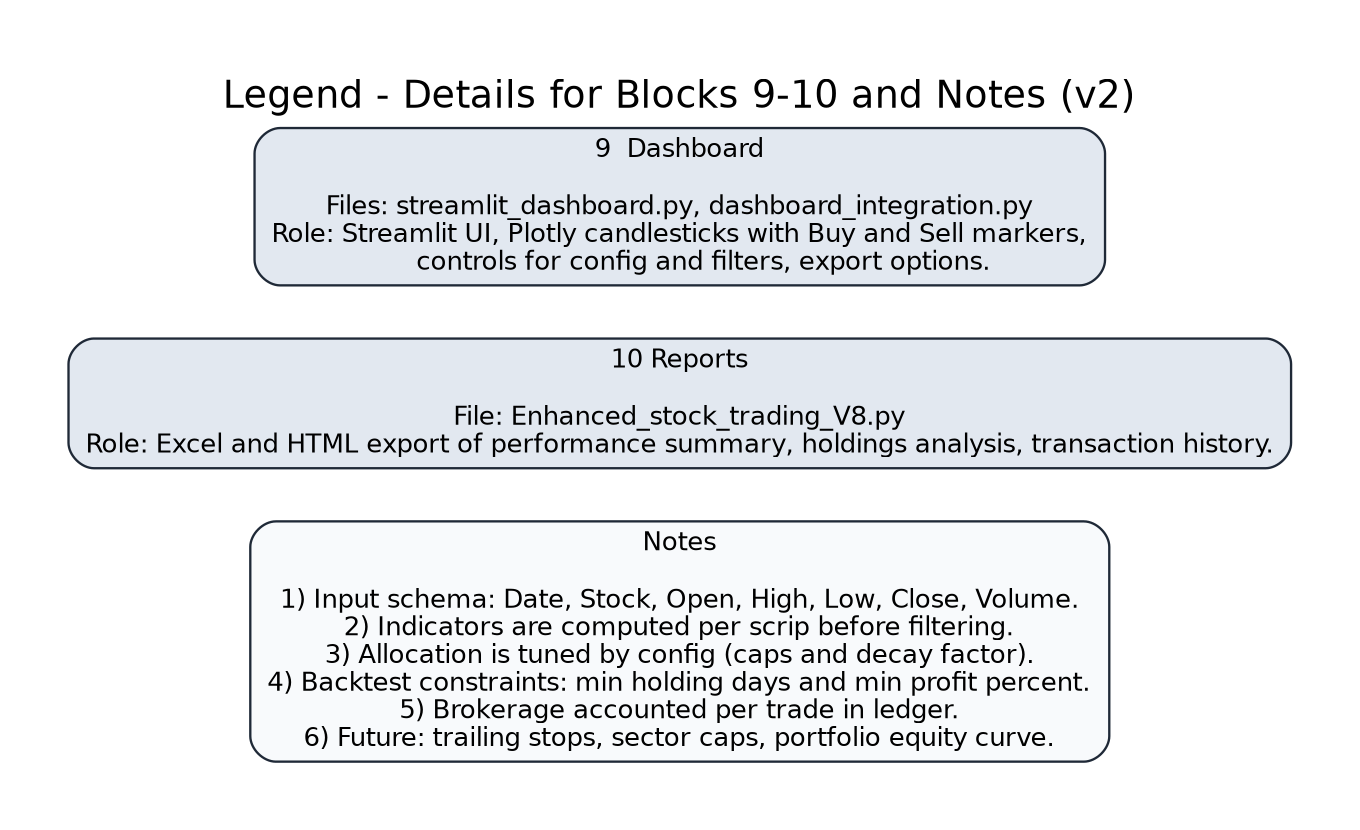 digraph G {
  graph [
    label="Legend - Details for Blocks 9-10 and Notes (v2)",
    labelloc="t",
    fontsize=18,
    fontname="Helvetica",
    bgcolor="white",
    rankdir=TB,
    size="8.27,11.69!",
    ratio=compress,
    margin=0.40,
    nodesep="0.20",
    ranksep="0.35"
  ];

  node [
    shape=box,
    style="rounded,filled",
    fontname="Helvetica",
    fontsize=12,
    color="#1f2937",
    fillcolor="white",
    penwidth=1.1
  ];

  L9  [label="9  Dashboard\n\nFiles: streamlit_dashboard.py, dashboard_integration.py\nRole: Streamlit UI, Plotly candlesticks with Buy and Sell markers,\n      controls for config and filters, export options.", fillcolor="#e2e8f0"];

  L10 [label="10 Reports\n\nFile: Enhanced_stock_trading_V8.py\nRole: Excel and HTML export of performance summary, holdings analysis, transaction history.", fillcolor="#e2e8f0"];

  N   [label="Notes\n\n1) Input schema: Date, Stock, Open, High, Low, Close, Volume.\n2) Indicators are computed per scrip before filtering.\n3) Allocation is tuned by config (caps and decay factor).\n4) Backtest constraints: min holding days and min profit percent.\n5) Brokerage accounted per trade in ledger.\n6) Future: trailing stops, sector caps, portfolio equity curve.", fillcolor="#f8fafc"];

  L9 -> L10 -> N [style=invis];
}
